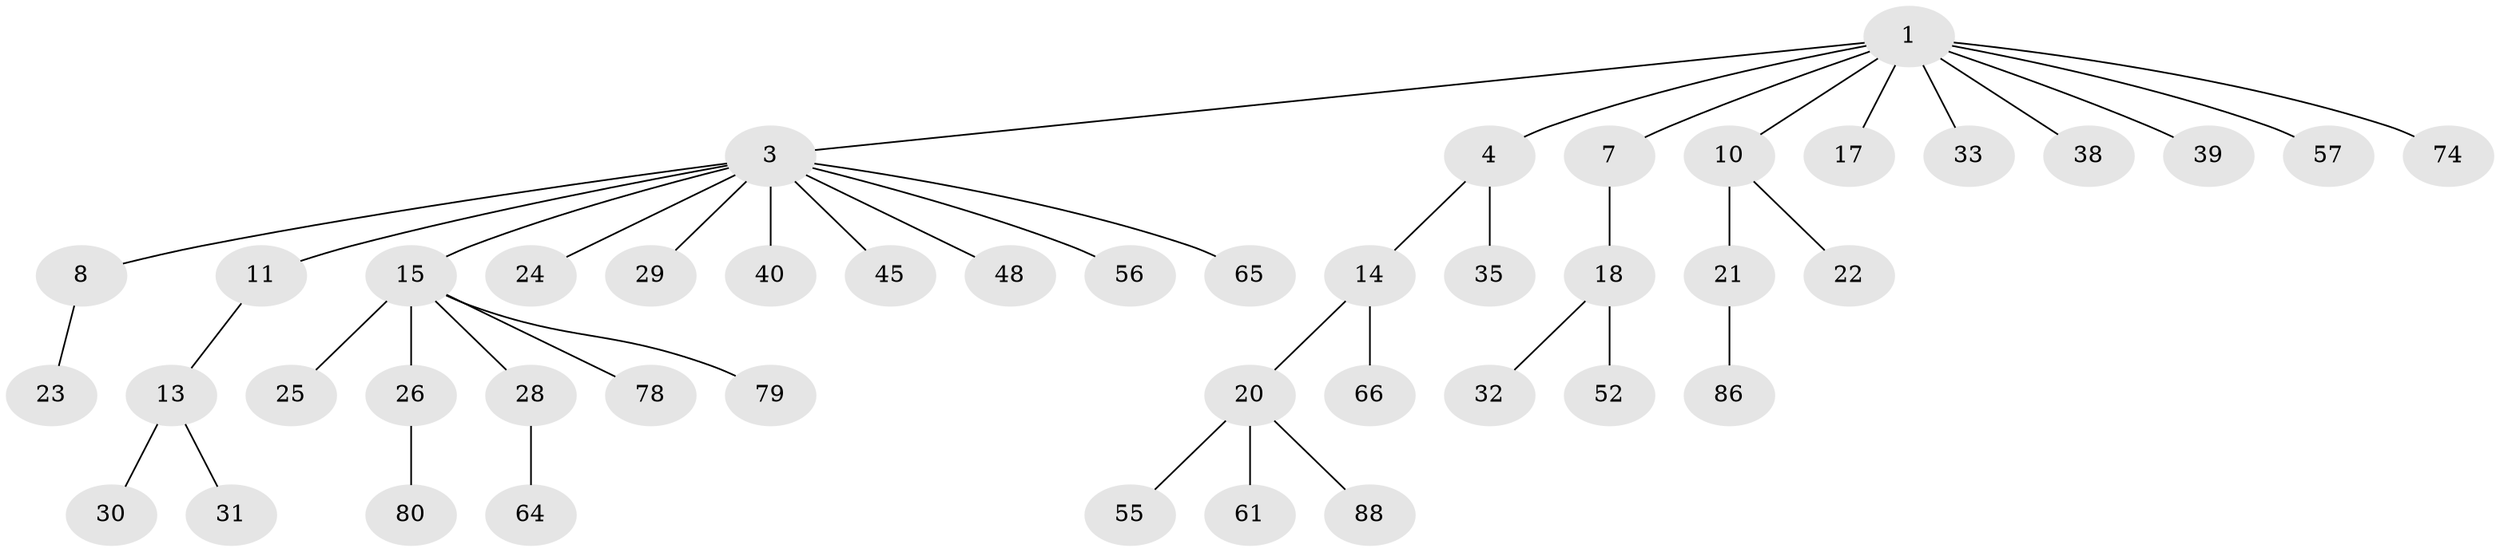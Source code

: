 // original degree distribution, {7: 0.02197802197802198, 5: 0.04395604395604396, 3: 0.14285714285714285, 4: 0.03296703296703297, 2: 0.23076923076923078, 6: 0.01098901098901099, 1: 0.5164835164835165}
// Generated by graph-tools (version 1.1) at 2025/15/03/09/25 04:15:25]
// undirected, 45 vertices, 44 edges
graph export_dot {
graph [start="1"]
  node [color=gray90,style=filled];
  1 [super="+2"];
  3 [super="+12+36+6"];
  4 [super="+5"];
  7 [super="+59"];
  8 [super="+27+91+70"];
  10 [super="+67+62+19"];
  11;
  13;
  14;
  15;
  17;
  18;
  20 [super="+44"];
  21;
  22 [super="+72+76"];
  23 [super="+75"];
  24;
  25 [super="+49"];
  26 [super="+63+47"];
  28 [super="+34"];
  29;
  30 [super="+53"];
  31;
  32 [super="+60"];
  33 [super="+54+83"];
  35 [super="+81"];
  38;
  39;
  40 [super="+43"];
  45;
  48;
  52 [super="+58"];
  55 [super="+87"];
  56;
  57 [super="+85"];
  61;
  64;
  65 [super="+68"];
  66 [super="+82"];
  74;
  78 [super="+84"];
  79;
  80;
  86;
  88;
  1 -- 3;
  1 -- 10;
  1 -- 17;
  1 -- 33;
  1 -- 38;
  1 -- 39;
  1 -- 4;
  1 -- 7;
  1 -- 57;
  1 -- 74;
  3 -- 15;
  3 -- 45;
  3 -- 65;
  3 -- 24;
  3 -- 56;
  3 -- 48;
  3 -- 8;
  3 -- 40;
  3 -- 11;
  3 -- 29;
  4 -- 35;
  4 -- 14;
  7 -- 18;
  8 -- 23;
  10 -- 21;
  10 -- 22;
  11 -- 13;
  13 -- 30;
  13 -- 31;
  14 -- 20;
  14 -- 66;
  15 -- 25;
  15 -- 26;
  15 -- 28;
  15 -- 78;
  15 -- 79;
  18 -- 32;
  18 -- 52;
  20 -- 88;
  20 -- 61;
  20 -- 55;
  21 -- 86;
  26 -- 80;
  28 -- 64;
}
